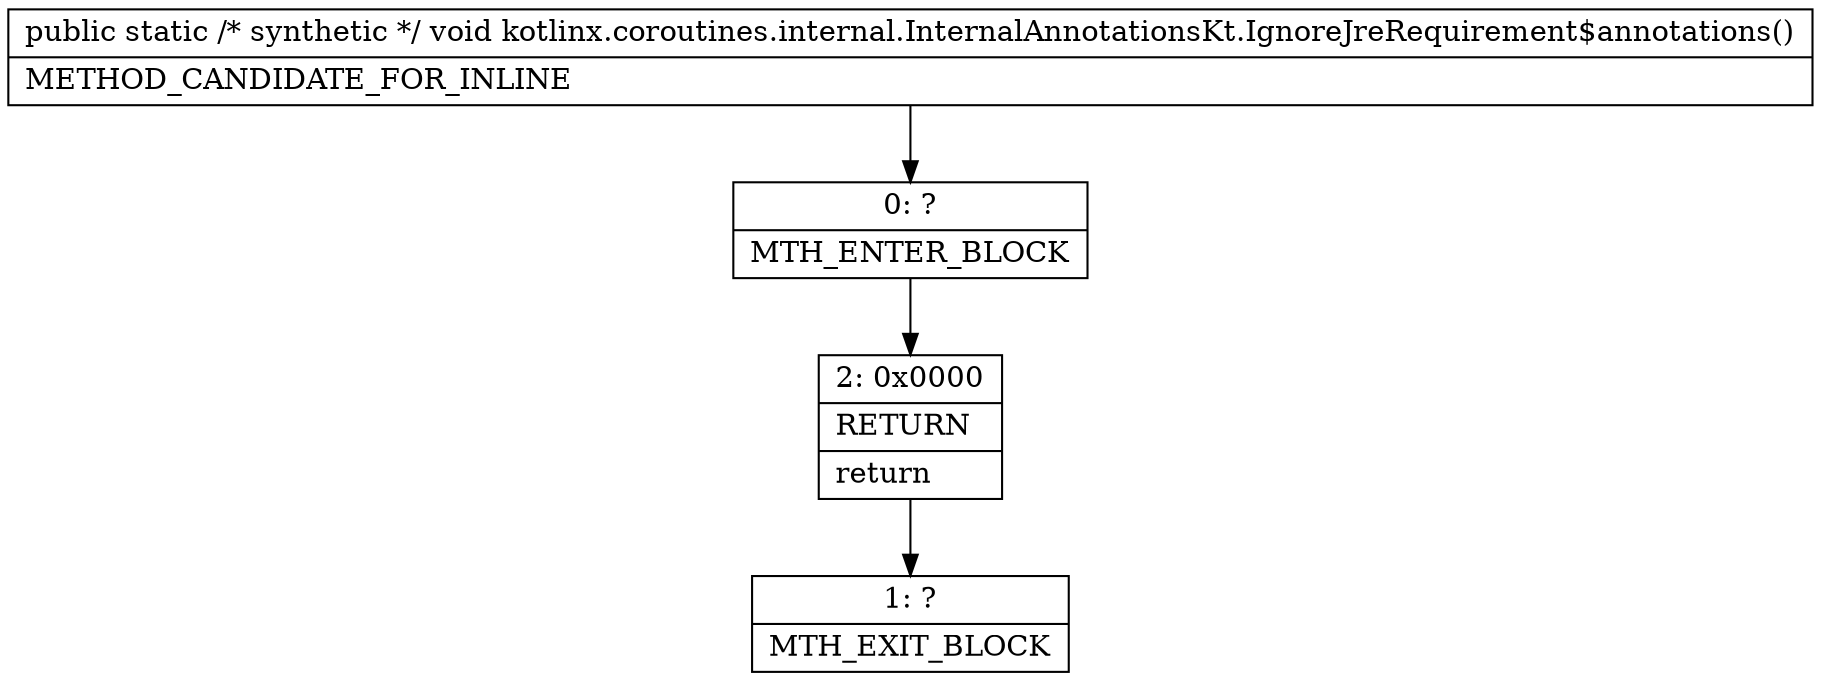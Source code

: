 digraph "CFG forkotlinx.coroutines.internal.InternalAnnotationsKt.IgnoreJreRequirement$annotations()V" {
Node_0 [shape=record,label="{0\:\ ?|MTH_ENTER_BLOCK\l}"];
Node_2 [shape=record,label="{2\:\ 0x0000|RETURN\l|return\l}"];
Node_1 [shape=record,label="{1\:\ ?|MTH_EXIT_BLOCK\l}"];
MethodNode[shape=record,label="{public static \/* synthetic *\/ void kotlinx.coroutines.internal.InternalAnnotationsKt.IgnoreJreRequirement$annotations()  | METHOD_CANDIDATE_FOR_INLINE\l}"];
MethodNode -> Node_0;Node_0 -> Node_2;
Node_2 -> Node_1;
}

